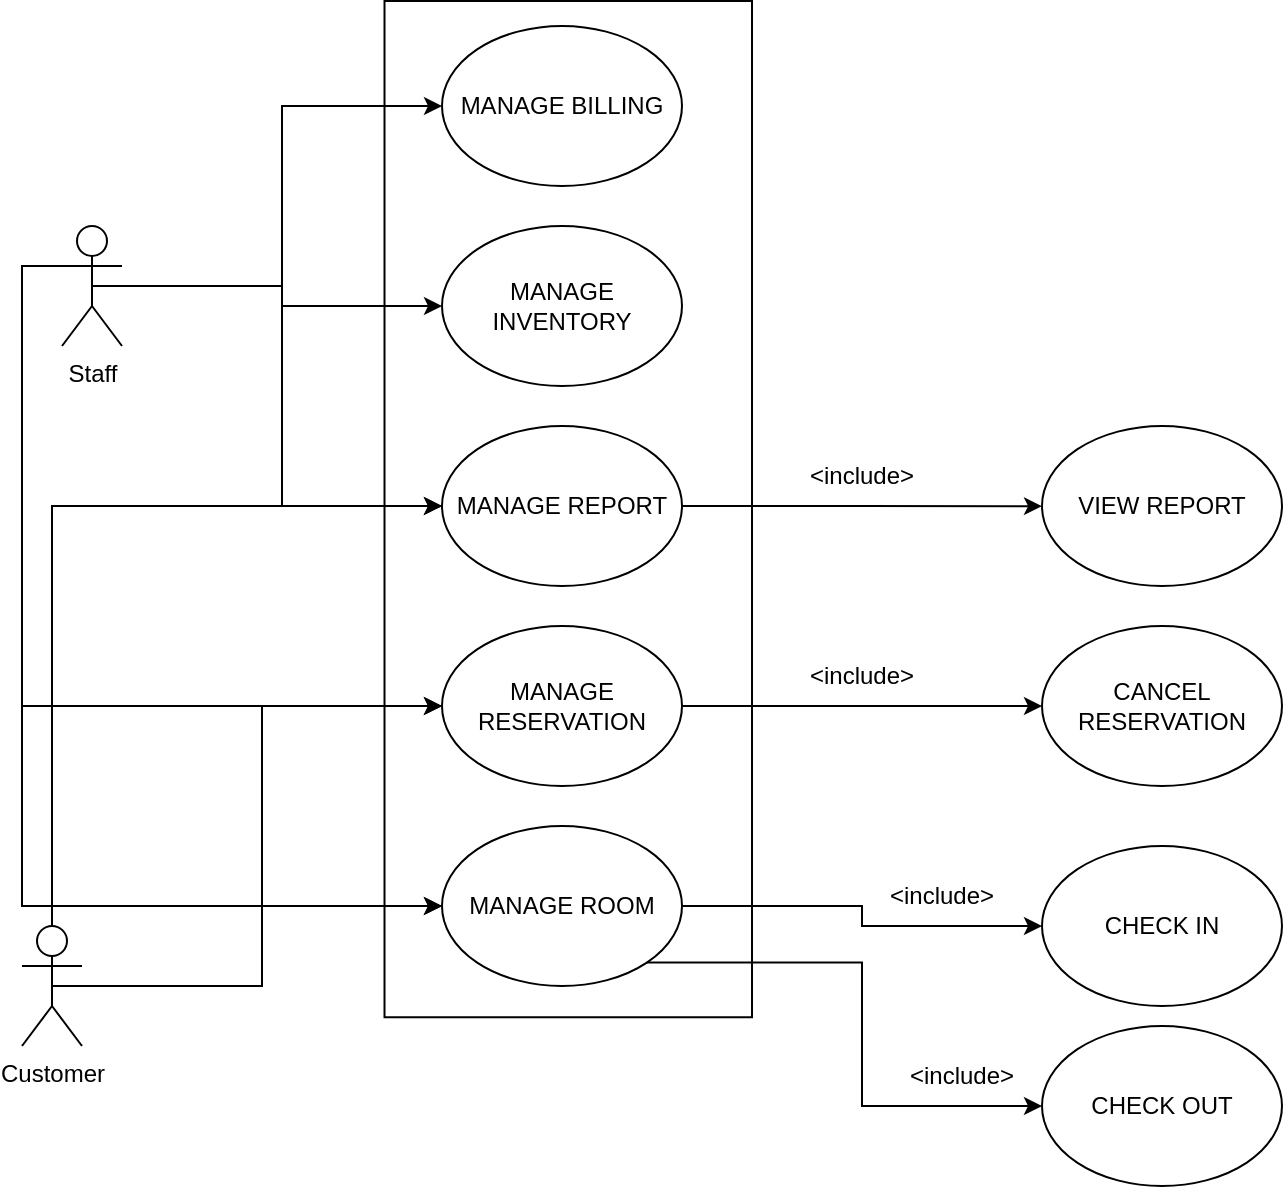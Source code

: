 <mxfile version="24.0.7" type="github">
  <diagram name="Page-1" id="HDje1TVAHaauwQQoRfXc">
    <mxGraphModel dx="1909" dy="949" grid="1" gridSize="10" guides="1" tooltips="1" connect="1" arrows="1" fold="1" page="1" pageScale="1" pageWidth="2000" pageHeight="1000" math="0" shadow="0">
      <root>
        <mxCell id="0" />
        <mxCell id="1" parent="0" />
        <mxCell id="YBdqtDgmNeirAY2qqILA-48" value="" style="rounded=0;whiteSpace=wrap;html=1;rotation=90;" vertex="1" parent="1">
          <mxGeometry x="59.07" y="309.69" width="508.12" height="183.75" as="geometry" />
        </mxCell>
        <mxCell id="YBdqtDgmNeirAY2qqILA-25" style="edgeStyle=orthogonalEdgeStyle;rounded=0;orthogonalLoop=1;jettySize=auto;html=1;exitX=0.5;exitY=0.5;exitDx=0;exitDy=0;exitPerimeter=0;entryX=0;entryY=0.5;entryDx=0;entryDy=0;" edge="1" parent="1" source="YBdqtDgmNeirAY2qqILA-1" target="YBdqtDgmNeirAY2qqILA-7">
          <mxGeometry relative="1" as="geometry" />
        </mxCell>
        <mxCell id="YBdqtDgmNeirAY2qqILA-26" style="edgeStyle=orthogonalEdgeStyle;rounded=0;orthogonalLoop=1;jettySize=auto;html=1;exitX=0.5;exitY=0.5;exitDx=0;exitDy=0;exitPerimeter=0;entryX=0;entryY=0.5;entryDx=0;entryDy=0;" edge="1" parent="1" source="YBdqtDgmNeirAY2qqILA-1" target="YBdqtDgmNeirAY2qqILA-8">
          <mxGeometry relative="1" as="geometry" />
        </mxCell>
        <mxCell id="YBdqtDgmNeirAY2qqILA-27" style="edgeStyle=orthogonalEdgeStyle;rounded=0;orthogonalLoop=1;jettySize=auto;html=1;exitX=0.5;exitY=0.5;exitDx=0;exitDy=0;exitPerimeter=0;entryX=0;entryY=0.5;entryDx=0;entryDy=0;" edge="1" parent="1" source="YBdqtDgmNeirAY2qqILA-1" target="YBdqtDgmNeirAY2qqILA-9">
          <mxGeometry relative="1" as="geometry" />
        </mxCell>
        <mxCell id="YBdqtDgmNeirAY2qqILA-31" style="edgeStyle=orthogonalEdgeStyle;rounded=0;orthogonalLoop=1;jettySize=auto;html=1;exitX=0;exitY=0.333;exitDx=0;exitDy=0;exitPerimeter=0;entryX=0;entryY=0.5;entryDx=0;entryDy=0;" edge="1" parent="1" source="YBdqtDgmNeirAY2qqILA-1" target="YBdqtDgmNeirAY2qqILA-10">
          <mxGeometry relative="1" as="geometry" />
        </mxCell>
        <mxCell id="YBdqtDgmNeirAY2qqILA-33" style="edgeStyle=orthogonalEdgeStyle;rounded=0;orthogonalLoop=1;jettySize=auto;html=1;exitX=0;exitY=0.333;exitDx=0;exitDy=0;exitPerimeter=0;entryX=0;entryY=0.5;entryDx=0;entryDy=0;" edge="1" parent="1" source="YBdqtDgmNeirAY2qqILA-1" target="YBdqtDgmNeirAY2qqILA-11">
          <mxGeometry relative="1" as="geometry" />
        </mxCell>
        <mxCell id="YBdqtDgmNeirAY2qqILA-1" value="Staff" style="shape=umlActor;verticalLabelPosition=bottom;verticalAlign=top;html=1;outlineConnect=0;" vertex="1" parent="1">
          <mxGeometry x="60" y="260" width="30" height="60" as="geometry" />
        </mxCell>
        <mxCell id="YBdqtDgmNeirAY2qqILA-17" style="edgeStyle=orthogonalEdgeStyle;rounded=0;orthogonalLoop=1;jettySize=auto;html=1;exitX=0.5;exitY=0.5;exitDx=0;exitDy=0;exitPerimeter=0;entryX=0;entryY=0.5;entryDx=0;entryDy=0;" edge="1" parent="1" source="YBdqtDgmNeirAY2qqILA-4" target="YBdqtDgmNeirAY2qqILA-11">
          <mxGeometry relative="1" as="geometry" />
        </mxCell>
        <mxCell id="YBdqtDgmNeirAY2qqILA-18" style="edgeStyle=orthogonalEdgeStyle;rounded=0;orthogonalLoop=1;jettySize=auto;html=1;exitX=0.5;exitY=0.5;exitDx=0;exitDy=0;exitPerimeter=0;entryX=0;entryY=0.5;entryDx=0;entryDy=0;" edge="1" parent="1" source="YBdqtDgmNeirAY2qqILA-4" target="YBdqtDgmNeirAY2qqILA-10">
          <mxGeometry relative="1" as="geometry" />
        </mxCell>
        <mxCell id="YBdqtDgmNeirAY2qqILA-29" style="edgeStyle=orthogonalEdgeStyle;rounded=0;orthogonalLoop=1;jettySize=auto;html=1;exitX=0.5;exitY=0;exitDx=0;exitDy=0;exitPerimeter=0;entryX=0;entryY=0.5;entryDx=0;entryDy=0;" edge="1" parent="1" source="YBdqtDgmNeirAY2qqILA-4" target="YBdqtDgmNeirAY2qqILA-9">
          <mxGeometry relative="1" as="geometry" />
        </mxCell>
        <mxCell id="YBdqtDgmNeirAY2qqILA-4" value="Customer" style="shape=umlActor;verticalLabelPosition=bottom;verticalAlign=top;html=1;outlineConnect=0;" vertex="1" parent="1">
          <mxGeometry x="40" y="610" width="30" height="60" as="geometry" />
        </mxCell>
        <mxCell id="YBdqtDgmNeirAY2qqILA-7" value="MANAGE BILLING" style="ellipse;whiteSpace=wrap;html=1;" vertex="1" parent="1">
          <mxGeometry x="250" y="160" width="120" height="80" as="geometry" />
        </mxCell>
        <mxCell id="YBdqtDgmNeirAY2qqILA-8" value="MANAGE INVENTORY" style="ellipse;whiteSpace=wrap;html=1;" vertex="1" parent="1">
          <mxGeometry x="250" y="260" width="120" height="80" as="geometry" />
        </mxCell>
        <mxCell id="YBdqtDgmNeirAY2qqILA-34" style="edgeStyle=orthogonalEdgeStyle;rounded=0;orthogonalLoop=1;jettySize=auto;html=1;exitX=1;exitY=0.5;exitDx=0;exitDy=0;" edge="1" parent="1" source="YBdqtDgmNeirAY2qqILA-9">
          <mxGeometry relative="1" as="geometry">
            <mxPoint x="550" y="400.077" as="targetPoint" />
          </mxGeometry>
        </mxCell>
        <mxCell id="YBdqtDgmNeirAY2qqILA-9" value="MANAGE REPORT" style="ellipse;whiteSpace=wrap;html=1;" vertex="1" parent="1">
          <mxGeometry x="250" y="360" width="120" height="80" as="geometry" />
        </mxCell>
        <mxCell id="YBdqtDgmNeirAY2qqILA-37" value="" style="edgeStyle=orthogonalEdgeStyle;rounded=0;orthogonalLoop=1;jettySize=auto;html=1;" edge="1" parent="1" source="YBdqtDgmNeirAY2qqILA-10" target="YBdqtDgmNeirAY2qqILA-36">
          <mxGeometry relative="1" as="geometry" />
        </mxCell>
        <mxCell id="YBdqtDgmNeirAY2qqILA-10" value="MANAGE RESERVATION" style="ellipse;whiteSpace=wrap;html=1;" vertex="1" parent="1">
          <mxGeometry x="250" y="460" width="120" height="80" as="geometry" />
        </mxCell>
        <mxCell id="YBdqtDgmNeirAY2qqILA-39" style="edgeStyle=orthogonalEdgeStyle;rounded=0;orthogonalLoop=1;jettySize=auto;html=1;exitX=1;exitY=0.5;exitDx=0;exitDy=0;" edge="1" parent="1" source="YBdqtDgmNeirAY2qqILA-11" target="YBdqtDgmNeirAY2qqILA-12">
          <mxGeometry relative="1" as="geometry" />
        </mxCell>
        <mxCell id="YBdqtDgmNeirAY2qqILA-11" value="MANAGE ROOM" style="ellipse;whiteSpace=wrap;html=1;" vertex="1" parent="1">
          <mxGeometry x="250" y="560" width="120" height="80" as="geometry" />
        </mxCell>
        <mxCell id="YBdqtDgmNeirAY2qqILA-40" style="edgeStyle=orthogonalEdgeStyle;rounded=0;orthogonalLoop=1;jettySize=auto;html=1;exitX=1;exitY=1;exitDx=0;exitDy=0;entryX=0;entryY=0.5;entryDx=0;entryDy=0;" edge="1" parent="1" source="YBdqtDgmNeirAY2qqILA-11" target="YBdqtDgmNeirAY2qqILA-13">
          <mxGeometry relative="1" as="geometry" />
        </mxCell>
        <mxCell id="YBdqtDgmNeirAY2qqILA-12" value="CHECK IN" style="ellipse;whiteSpace=wrap;html=1;" vertex="1" parent="1">
          <mxGeometry x="550" y="570" width="120" height="80" as="geometry" />
        </mxCell>
        <mxCell id="YBdqtDgmNeirAY2qqILA-13" value="CHECK OUT" style="ellipse;whiteSpace=wrap;html=1;" vertex="1" parent="1">
          <mxGeometry x="550" y="660" width="120" height="80" as="geometry" />
        </mxCell>
        <mxCell id="YBdqtDgmNeirAY2qqILA-35" value="VIEW REPORT" style="ellipse;whiteSpace=wrap;html=1;" vertex="1" parent="1">
          <mxGeometry x="550" y="360" width="120" height="80" as="geometry" />
        </mxCell>
        <mxCell id="YBdqtDgmNeirAY2qqILA-36" value="CANCEL RESERVATION" style="ellipse;whiteSpace=wrap;html=1;" vertex="1" parent="1">
          <mxGeometry x="550" y="460" width="120" height="80" as="geometry" />
        </mxCell>
        <mxCell id="YBdqtDgmNeirAY2qqILA-44" value="&amp;lt;include&amp;gt;" style="text;html=1;align=center;verticalAlign=middle;whiteSpace=wrap;rounded=0;" vertex="1" parent="1">
          <mxGeometry x="430" y="370" width="60" height="30" as="geometry" />
        </mxCell>
        <mxCell id="YBdqtDgmNeirAY2qqILA-45" value="&amp;lt;include&amp;gt;" style="text;html=1;align=center;verticalAlign=middle;whiteSpace=wrap;rounded=0;" vertex="1" parent="1">
          <mxGeometry x="430" y="470" width="60" height="30" as="geometry" />
        </mxCell>
        <mxCell id="YBdqtDgmNeirAY2qqILA-46" value="&amp;lt;include&amp;gt;" style="text;html=1;align=center;verticalAlign=middle;whiteSpace=wrap;rounded=0;" vertex="1" parent="1">
          <mxGeometry x="470" y="580" width="60" height="30" as="geometry" />
        </mxCell>
        <mxCell id="YBdqtDgmNeirAY2qqILA-47" value="&amp;lt;include&amp;gt;" style="text;html=1;align=center;verticalAlign=middle;whiteSpace=wrap;rounded=0;" vertex="1" parent="1">
          <mxGeometry x="480" y="670" width="60" height="30" as="geometry" />
        </mxCell>
      </root>
    </mxGraphModel>
  </diagram>
</mxfile>
